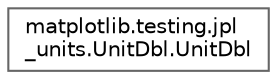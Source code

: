 digraph "Graphical Class Hierarchy"
{
 // LATEX_PDF_SIZE
  bgcolor="transparent";
  edge [fontname=Helvetica,fontsize=10,labelfontname=Helvetica,labelfontsize=10];
  node [fontname=Helvetica,fontsize=10,shape=box,height=0.2,width=0.4];
  rankdir="LR";
  Node0 [id="Node000000",label="matplotlib.testing.jpl\l_units.UnitDbl.UnitDbl",height=0.2,width=0.4,color="grey40", fillcolor="white", style="filled",URL="$d8/d9b/classmatplotlib_1_1testing_1_1jpl__units_1_1UnitDbl_1_1UnitDbl.html",tooltip=" "];
}
